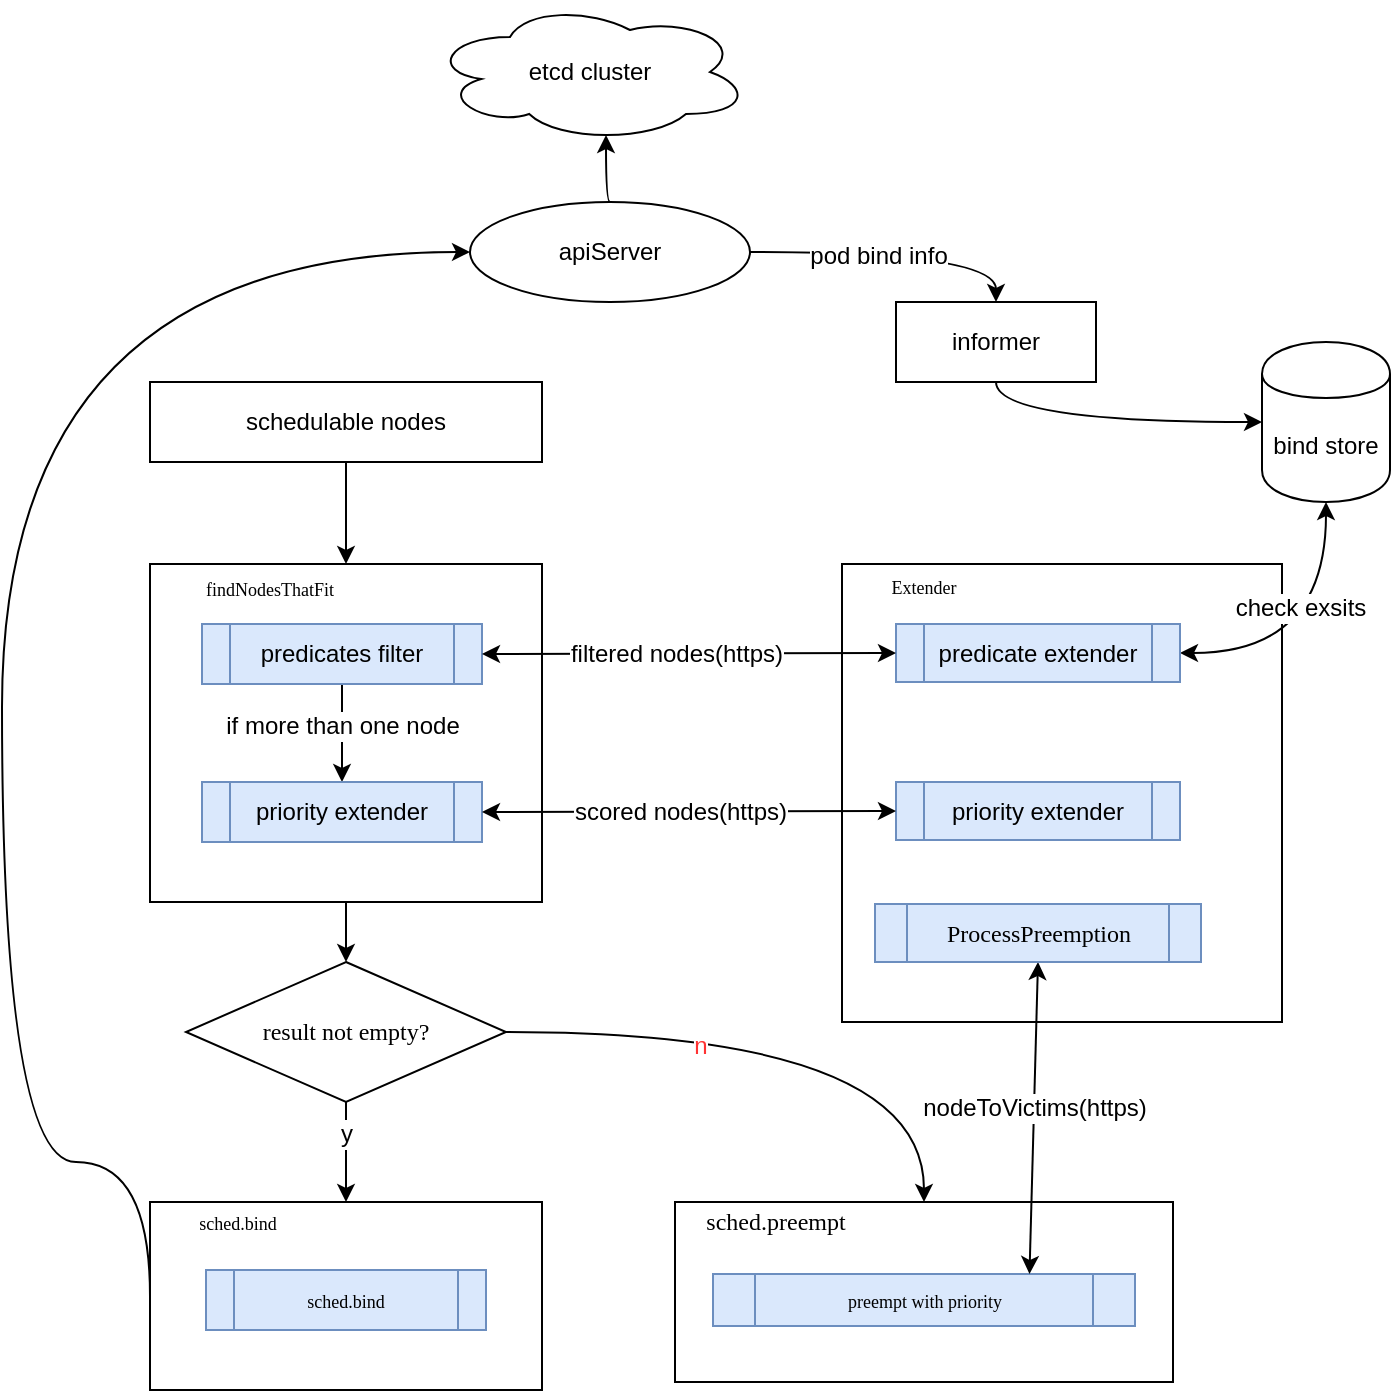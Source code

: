 <mxfile version="12.7.9" type="github">
  <diagram id="GvN6xHSMd3Es1mWxxkjV" name="Page-1">
    <mxGraphModel dx="946" dy="1782" grid="1" gridSize="10" guides="1" tooltips="1" connect="1" arrows="1" fold="1" page="1" pageScale="1" pageWidth="827" pageHeight="1169" math="0" shadow="0">
      <root>
        <mxCell id="0" />
        <mxCell id="1" parent="0" />
        <mxCell id="GRJgY5RRLAInYM_Wc20V-3" value="" style="edgeStyle=orthogonalEdgeStyle;rounded=0;orthogonalLoop=1;jettySize=auto;html=1;" parent="1" source="GRJgY5RRLAInYM_Wc20V-1" target="GRJgY5RRLAInYM_Wc20V-2" edge="1">
          <mxGeometry relative="1" as="geometry" />
        </mxCell>
        <mxCell id="GRJgY5RRLAInYM_Wc20V-1" value="schedulable nodes" style="rounded=0;whiteSpace=wrap;html=1;" parent="1" vertex="1">
          <mxGeometry x="184" y="100" width="196" height="40" as="geometry" />
        </mxCell>
        <mxCell id="lg2LP7ItbaPDtnVaV1oR-6" style="edgeStyle=orthogonalEdgeStyle;rounded=0;orthogonalLoop=1;jettySize=auto;html=1;exitX=0.5;exitY=1;exitDx=0;exitDy=0;" edge="1" parent="1" source="GRJgY5RRLAInYM_Wc20V-2" target="lg2LP7ItbaPDtnVaV1oR-5">
          <mxGeometry relative="1" as="geometry" />
        </mxCell>
        <mxCell id="GRJgY5RRLAInYM_Wc20V-2" value="" style="rounded=0;whiteSpace=wrap;html=1;" parent="1" vertex="1">
          <mxGeometry x="184" y="191" width="196" height="169" as="geometry" />
        </mxCell>
        <mxCell id="GRJgY5RRLAInYM_Wc20V-35" style="edgeStyle=orthogonalEdgeStyle;curved=1;rounded=0;orthogonalLoop=1;jettySize=auto;html=1;exitX=0;exitY=0.5;exitDx=0;exitDy=0;entryX=0;entryY=0.5;entryDx=0;entryDy=0;startArrow=none;startFill=0;endArrow=classic;endFill=1;" parent="1" source="GRJgY5RRLAInYM_Wc20V-28" target="GRJgY5RRLAInYM_Wc20V-33" edge="1">
          <mxGeometry relative="1" as="geometry">
            <Array as="points">
              <mxPoint x="184" y="490" />
              <mxPoint x="110" y="490" />
              <mxPoint x="110" y="35" />
            </Array>
          </mxGeometry>
        </mxCell>
        <mxCell id="GRJgY5RRLAInYM_Wc20V-28" value="" style="rounded=0;whiteSpace=wrap;html=1;" parent="1" vertex="1">
          <mxGeometry x="184" y="510" width="196" height="94" as="geometry" />
        </mxCell>
        <mxCell id="GRJgY5RRLAInYM_Wc20V-5" value="&lt;pre style=&quot;background-color: rgb(255 , 255 , 255) ; font-family: &amp;#34;menlo&amp;#34;&quot;&gt;&lt;font style=&quot;font-size: 9px&quot;&gt;findNodesThatFit&lt;/font&gt;&lt;/pre&gt;" style="text;html=1;strokeColor=none;fillColor=none;align=center;verticalAlign=middle;whiteSpace=wrap;rounded=0;" parent="1" vertex="1">
          <mxGeometry x="186" y="193" width="116" height="20" as="geometry" />
        </mxCell>
        <mxCell id="GRJgY5RRLAInYM_Wc20V-9" value="" style="edgeStyle=orthogonalEdgeStyle;rounded=0;orthogonalLoop=1;jettySize=auto;html=1;" parent="1" source="GRJgY5RRLAInYM_Wc20V-7" target="GRJgY5RRLAInYM_Wc20V-8" edge="1">
          <mxGeometry relative="1" as="geometry" />
        </mxCell>
        <mxCell id="GRJgY5RRLAInYM_Wc20V-27" value="if more than one node" style="text;html=1;align=center;verticalAlign=middle;resizable=0;points=[];labelBackgroundColor=#ffffff;" parent="GRJgY5RRLAInYM_Wc20V-9" vertex="1" connectable="0">
          <mxGeometry x="-0.158" relative="1" as="geometry">
            <mxPoint as="offset" />
          </mxGeometry>
        </mxCell>
        <mxCell id="GRJgY5RRLAInYM_Wc20V-7" value="predicates filter" style="shape=process;whiteSpace=wrap;html=1;backgroundOutline=1;fillColor=#dae8fc;strokeColor=#6c8ebf;" parent="1" vertex="1">
          <mxGeometry x="210" y="221" width="140" height="30" as="geometry" />
        </mxCell>
        <mxCell id="GRJgY5RRLAInYM_Wc20V-8" value="priority extender" style="shape=process;whiteSpace=wrap;html=1;backgroundOutline=1;fillColor=#dae8fc;strokeColor=#6c8ebf;" parent="1" vertex="1">
          <mxGeometry x="210" y="300" width="140" height="30" as="geometry" />
        </mxCell>
        <mxCell id="GRJgY5RRLAInYM_Wc20V-10" value="" style="rounded=0;whiteSpace=wrap;html=1;" parent="1" vertex="1">
          <mxGeometry x="530" y="191" width="220" height="229" as="geometry" />
        </mxCell>
        <mxCell id="GRJgY5RRLAInYM_Wc20V-11" value="&lt;pre style=&quot;background-color: rgb(255 , 255 , 255) ; font-family: &amp;#34;menlo&amp;#34;&quot;&gt;&lt;font style=&quot;font-size: 9px&quot;&gt;Extender&lt;/font&gt;&lt;/pre&gt;" style="text;html=1;strokeColor=none;fillColor=none;align=center;verticalAlign=middle;whiteSpace=wrap;rounded=0;" parent="1" vertex="1">
          <mxGeometry x="532" y="192" width="78" height="20" as="geometry" />
        </mxCell>
        <mxCell id="GRJgY5RRLAInYM_Wc20V-24" style="edgeStyle=orthogonalEdgeStyle;curved=1;rounded=0;orthogonalLoop=1;jettySize=auto;html=1;exitX=1;exitY=0.5;exitDx=0;exitDy=0;entryX=0.5;entryY=1;entryDx=0;entryDy=0;startArrow=classic;startFill=1;endArrow=classic;endFill=1;" parent="1" source="GRJgY5RRLAInYM_Wc20V-12" target="GRJgY5RRLAInYM_Wc20V-18" edge="1">
          <mxGeometry relative="1" as="geometry" />
        </mxCell>
        <mxCell id="GRJgY5RRLAInYM_Wc20V-25" value="check exsits" style="text;html=1;align=center;verticalAlign=middle;resizable=0;points=[];labelBackgroundColor=#ffffff;" parent="GRJgY5RRLAInYM_Wc20V-24" vertex="1" connectable="0">
          <mxGeometry x="-0.192" y="23" relative="1" as="geometry">
            <mxPoint as="offset" />
          </mxGeometry>
        </mxCell>
        <mxCell id="GRJgY5RRLAInYM_Wc20V-12" value="predicate extender" style="shape=process;whiteSpace=wrap;html=1;backgroundOutline=1;fillColor=#dae8fc;strokeColor=#6c8ebf;" parent="1" vertex="1">
          <mxGeometry x="557" y="221" width="142" height="29" as="geometry" />
        </mxCell>
        <mxCell id="GRJgY5RRLAInYM_Wc20V-13" style="edgeStyle=orthogonalEdgeStyle;rounded=0;orthogonalLoop=1;jettySize=auto;html=1;exitX=1;exitY=0.5;exitDx=0;exitDy=0;entryX=0;entryY=0.5;entryDx=0;entryDy=0;curved=1;startArrow=classic;startFill=1;" parent="1" source="GRJgY5RRLAInYM_Wc20V-7" target="GRJgY5RRLAInYM_Wc20V-12" edge="1">
          <mxGeometry relative="1" as="geometry" />
        </mxCell>
        <mxCell id="GRJgY5RRLAInYM_Wc20V-14" value="filtered nodes(https)" style="text;html=1;align=center;verticalAlign=middle;resizable=0;points=[];labelBackgroundColor=#ffffff;" parent="GRJgY5RRLAInYM_Wc20V-13" vertex="1" connectable="0">
          <mxGeometry x="-0.065" relative="1" as="geometry">
            <mxPoint as="offset" />
          </mxGeometry>
        </mxCell>
        <mxCell id="GRJgY5RRLAInYM_Wc20V-15" value="priority extender" style="shape=process;whiteSpace=wrap;html=1;backgroundOutline=1;fillColor=#dae8fc;strokeColor=#6c8ebf;" parent="1" vertex="1">
          <mxGeometry x="557" y="300" width="142" height="29" as="geometry" />
        </mxCell>
        <mxCell id="GRJgY5RRLAInYM_Wc20V-16" style="edgeStyle=orthogonalEdgeStyle;curved=1;rounded=0;orthogonalLoop=1;jettySize=auto;html=1;exitX=1;exitY=0.5;exitDx=0;exitDy=0;startArrow=classic;startFill=1;" parent="1" source="GRJgY5RRLAInYM_Wc20V-8" target="GRJgY5RRLAInYM_Wc20V-15" edge="1">
          <mxGeometry relative="1" as="geometry" />
        </mxCell>
        <mxCell id="GRJgY5RRLAInYM_Wc20V-17" value="scored nodes(https)" style="text;html=1;align=center;verticalAlign=middle;resizable=0;points=[];labelBackgroundColor=#ffffff;" parent="GRJgY5RRLAInYM_Wc20V-16" vertex="1" connectable="0">
          <mxGeometry x="-0.053" relative="1" as="geometry">
            <mxPoint as="offset" />
          </mxGeometry>
        </mxCell>
        <mxCell id="GRJgY5RRLAInYM_Wc20V-18" value="bind store" style="shape=cylinder;whiteSpace=wrap;html=1;boundedLbl=1;backgroundOutline=1;" parent="1" vertex="1">
          <mxGeometry x="740" y="80" width="64" height="80" as="geometry" />
        </mxCell>
        <mxCell id="GRJgY5RRLAInYM_Wc20V-22" style="edgeStyle=orthogonalEdgeStyle;curved=1;rounded=0;orthogonalLoop=1;jettySize=auto;html=1;exitX=1;exitY=0.5;exitDx=0;exitDy=0;entryX=0.5;entryY=0;entryDx=0;entryDy=0;startArrow=none;startFill=0;endArrow=classic;endFill=1;" parent="1" source="GRJgY5RRLAInYM_Wc20V-33" target="GRJgY5RRLAInYM_Wc20V-21" edge="1">
          <mxGeometry relative="1" as="geometry" />
        </mxCell>
        <mxCell id="GRJgY5RRLAInYM_Wc20V-26" value="pod bind info" style="text;html=1;align=center;verticalAlign=middle;resizable=0;points=[];labelBackgroundColor=#ffffff;" parent="GRJgY5RRLAInYM_Wc20V-22" vertex="1" connectable="0">
          <mxGeometry x="-0.138" y="-2" relative="1" as="geometry">
            <mxPoint as="offset" />
          </mxGeometry>
        </mxCell>
        <mxCell id="GRJgY5RRLAInYM_Wc20V-19" value="etcd cluster" style="ellipse;shape=cloud;whiteSpace=wrap;html=1;" parent="1" vertex="1">
          <mxGeometry x="324" y="-90" width="160" height="70" as="geometry" />
        </mxCell>
        <mxCell id="GRJgY5RRLAInYM_Wc20V-23" style="edgeStyle=orthogonalEdgeStyle;curved=1;rounded=0;orthogonalLoop=1;jettySize=auto;html=1;exitX=0.5;exitY=1;exitDx=0;exitDy=0;startArrow=none;startFill=0;endArrow=classic;endFill=1;" parent="1" source="GRJgY5RRLAInYM_Wc20V-21" target="GRJgY5RRLAInYM_Wc20V-18" edge="1">
          <mxGeometry relative="1" as="geometry" />
        </mxCell>
        <mxCell id="GRJgY5RRLAInYM_Wc20V-21" value="informer" style="rounded=0;whiteSpace=wrap;html=1;" parent="1" vertex="1">
          <mxGeometry x="557" y="60" width="100" height="40" as="geometry" />
        </mxCell>
        <mxCell id="GRJgY5RRLAInYM_Wc20V-30" value="&lt;pre style=&quot;background-color: rgb(255 , 255 , 255) ; font-family: &amp;#34;menlo&amp;#34;&quot;&gt;&lt;font style=&quot;font-size: 9px&quot;&gt;sched.bind&lt;/font&gt;&lt;/pre&gt;" style="text;html=1;strokeColor=none;fillColor=none;align=center;verticalAlign=middle;whiteSpace=wrap;rounded=0;" parent="1" vertex="1">
          <mxGeometry x="186" y="510" width="84" height="20" as="geometry" />
        </mxCell>
        <mxCell id="GRJgY5RRLAInYM_Wc20V-31" value="&lt;pre style=&quot;font-family: &amp;#34;menlo&amp;#34;&quot;&gt;&lt;font style=&quot;font-size: 9px&quot;&gt;sched.bind&lt;/font&gt;&lt;/pre&gt;" style="shape=process;whiteSpace=wrap;html=1;backgroundOutline=1;fillColor=#dae8fc;strokeColor=#6c8ebf;" parent="1" vertex="1">
          <mxGeometry x="212" y="544" width="140" height="30" as="geometry" />
        </mxCell>
        <mxCell id="GRJgY5RRLAInYM_Wc20V-34" style="edgeStyle=orthogonalEdgeStyle;curved=1;rounded=0;orthogonalLoop=1;jettySize=auto;html=1;exitX=0.5;exitY=0;exitDx=0;exitDy=0;entryX=0.55;entryY=0.95;entryDx=0;entryDy=0;entryPerimeter=0;startArrow=none;startFill=0;endArrow=classic;endFill=1;" parent="1" source="GRJgY5RRLAInYM_Wc20V-33" target="GRJgY5RRLAInYM_Wc20V-19" edge="1">
          <mxGeometry relative="1" as="geometry" />
        </mxCell>
        <mxCell id="GRJgY5RRLAInYM_Wc20V-33" value="apiServer" style="ellipse;whiteSpace=wrap;html=1;" parent="1" vertex="1">
          <mxGeometry x="344" y="10" width="140" height="50" as="geometry" />
        </mxCell>
        <mxCell id="lg2LP7ItbaPDtnVaV1oR-7" style="edgeStyle=orthogonalEdgeStyle;rounded=0;orthogonalLoop=1;jettySize=auto;html=1;exitX=0.5;exitY=1;exitDx=0;exitDy=0;entryX=0.5;entryY=0;entryDx=0;entryDy=0;" edge="1" parent="1" source="lg2LP7ItbaPDtnVaV1oR-5" target="GRJgY5RRLAInYM_Wc20V-28">
          <mxGeometry relative="1" as="geometry" />
        </mxCell>
        <mxCell id="lg2LP7ItbaPDtnVaV1oR-8" value="y" style="text;html=1;align=center;verticalAlign=middle;resizable=0;points=[];labelBackgroundColor=#ffffff;" vertex="1" connectable="0" parent="lg2LP7ItbaPDtnVaV1oR-7">
          <mxGeometry x="-0.36" relative="1" as="geometry">
            <mxPoint as="offset" />
          </mxGeometry>
        </mxCell>
        <mxCell id="lg2LP7ItbaPDtnVaV1oR-12" style="edgeStyle=orthogonalEdgeStyle;rounded=0;orthogonalLoop=1;jettySize=auto;html=1;exitX=1;exitY=0.5;exitDx=0;exitDy=0;entryX=0.5;entryY=0;entryDx=0;entryDy=0;curved=1;" edge="1" parent="1" source="lg2LP7ItbaPDtnVaV1oR-5" target="lg2LP7ItbaPDtnVaV1oR-9">
          <mxGeometry relative="1" as="geometry" />
        </mxCell>
        <mxCell id="lg2LP7ItbaPDtnVaV1oR-13" value="&lt;font color=&quot;#ff3333&quot;&gt;n&lt;/font&gt;" style="text;html=1;align=center;verticalAlign=middle;resizable=0;points=[];labelBackgroundColor=#ffffff;" vertex="1" connectable="0" parent="lg2LP7ItbaPDtnVaV1oR-12">
          <mxGeometry x="-0.34" y="-7" relative="1" as="geometry">
            <mxPoint as="offset" />
          </mxGeometry>
        </mxCell>
        <mxCell id="lg2LP7ItbaPDtnVaV1oR-5" value="&lt;pre style=&quot;background-color: #ffffff ; color: #121314 ; font-family: &amp;#34;menlo&amp;#34; ; font-size: 9.0pt&quot;&gt;&lt;span style=&quot;color: #000000&quot;&gt;result not empty?&lt;/span&gt;&lt;/pre&gt;" style="rhombus;whiteSpace=wrap;html=1;" vertex="1" parent="1">
          <mxGeometry x="202" y="390" width="160" height="70" as="geometry" />
        </mxCell>
        <mxCell id="lg2LP7ItbaPDtnVaV1oR-9" value="" style="rounded=0;whiteSpace=wrap;html=1;" vertex="1" parent="1">
          <mxGeometry x="446.5" y="510" width="249" height="90" as="geometry" />
        </mxCell>
        <mxCell id="lg2LP7ItbaPDtnVaV1oR-10" value="&lt;pre style=&quot;background-color: rgb(255 , 255 , 255) ; font-family: &amp;#34;menlo&amp;#34;&quot;&gt;&lt;pre style=&quot;font-family: &amp;#34;menlo&amp;#34; ; font-size: 9pt&quot;&gt;sched.preempt&lt;/pre&gt;&lt;/pre&gt;" style="text;html=1;strokeColor=none;fillColor=none;align=center;verticalAlign=middle;whiteSpace=wrap;rounded=0;" vertex="1" parent="1">
          <mxGeometry x="446.5" y="510" width="100" height="20" as="geometry" />
        </mxCell>
        <mxCell id="lg2LP7ItbaPDtnVaV1oR-11" value="&lt;pre style=&quot;font-family: &amp;#34;menlo&amp;#34;&quot;&gt;&lt;font style=&quot;font-size: 9px&quot;&gt;preempt with priority&lt;/font&gt;&lt;/pre&gt;" style="shape=process;whiteSpace=wrap;html=1;backgroundOutline=1;fillColor=#dae8fc;strokeColor=#6c8ebf;" vertex="1" parent="1">
          <mxGeometry x="465.5" y="546" width="211" height="26" as="geometry" />
        </mxCell>
        <mxCell id="lg2LP7ItbaPDtnVaV1oR-17" style="rounded=0;orthogonalLoop=1;jettySize=auto;html=1;exitX=0.5;exitY=1;exitDx=0;exitDy=0;entryX=0.75;entryY=0;entryDx=0;entryDy=0;startArrow=classic;startFill=1;" edge="1" parent="1" source="lg2LP7ItbaPDtnVaV1oR-16" target="lg2LP7ItbaPDtnVaV1oR-11">
          <mxGeometry relative="1" as="geometry" />
        </mxCell>
        <mxCell id="lg2LP7ItbaPDtnVaV1oR-18" value="nodeToVictims(https)" style="text;html=1;align=center;verticalAlign=middle;resizable=0;points=[];labelBackgroundColor=#ffffff;" vertex="1" connectable="0" parent="lg2LP7ItbaPDtnVaV1oR-17">
          <mxGeometry x="-0.064" relative="1" as="geometry">
            <mxPoint as="offset" />
          </mxGeometry>
        </mxCell>
        <mxCell id="lg2LP7ItbaPDtnVaV1oR-16" value="&lt;pre style=&quot;font-family: &amp;#34;menlo&amp;#34; ; font-size: 9pt&quot;&gt;ProcessPreemption&lt;/pre&gt;" style="shape=process;whiteSpace=wrap;html=1;backgroundOutline=1;fillColor=#dae8fc;strokeColor=#6c8ebf;" vertex="1" parent="1">
          <mxGeometry x="546.5" y="361" width="163" height="29" as="geometry" />
        </mxCell>
      </root>
    </mxGraphModel>
  </diagram>
</mxfile>

